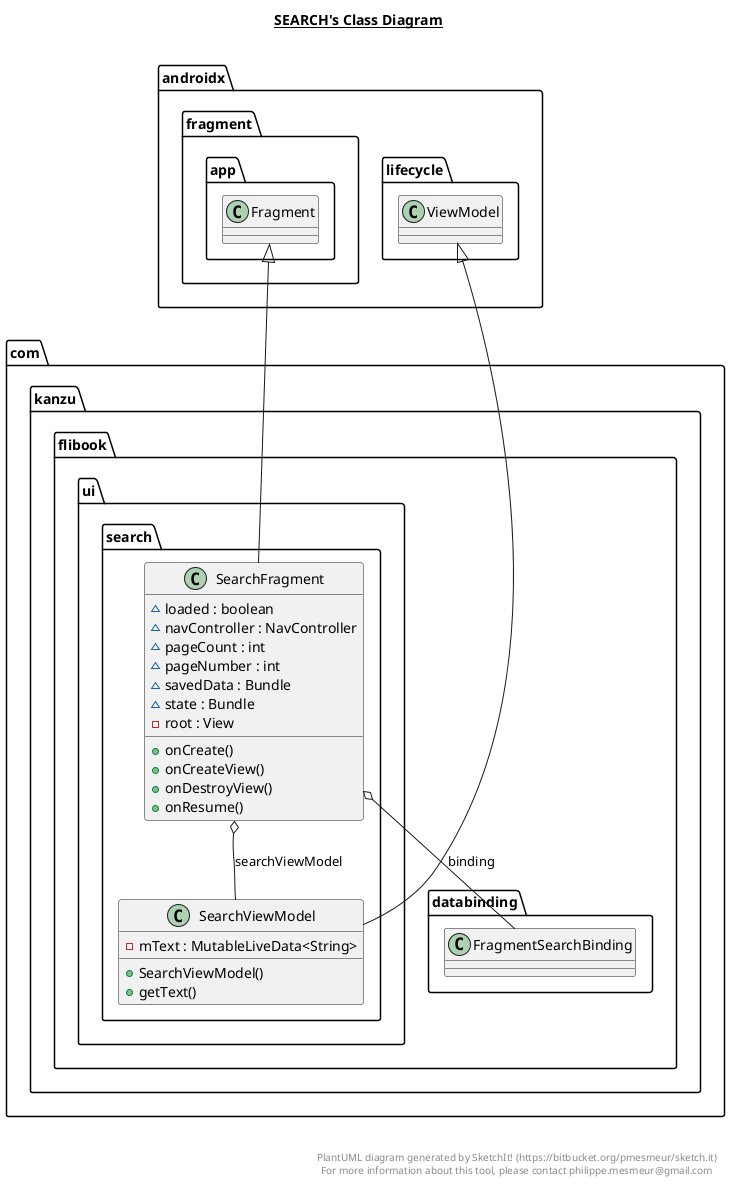 @startuml

title __SEARCH's Class Diagram__\n

  namespace com.kanzu.flibook {
    namespace ui.search {
      class com.kanzu.flibook.ui.search.SearchFragment {
          ~ loaded : boolean
          ~ navController : NavController
          ~ pageCount : int
          ~ pageNumber : int
          ~ savedData : Bundle
          ~ state : Bundle
          - root : View
          + onCreate()
          + onCreateView()
          + onDestroyView()
          + onResume()
      }
    }
  }
  

  namespace com.kanzu.flibook {
    namespace ui.search {
      class com.kanzu.flibook.ui.search.SearchViewModel {
          - mText : MutableLiveData<String>
          + SearchViewModel()
          + getText()
      }
    }
  }
  

  com.kanzu.flibook.ui.search.SearchFragment -up-|> androidx.fragment.app.Fragment
  com.kanzu.flibook.ui.search.SearchFragment o-- com.kanzu.flibook.databinding.FragmentSearchBinding : binding
  com.kanzu.flibook.ui.search.SearchFragment o-- com.kanzu.flibook.ui.search.SearchViewModel : searchViewModel
  com.kanzu.flibook.ui.search.SearchViewModel -up-|> androidx.lifecycle.ViewModel


right footer


PlantUML diagram generated by SketchIt! (https://bitbucket.org/pmesmeur/sketch.it)
For more information about this tool, please contact philippe.mesmeur@gmail.com
endfooter

@enduml
